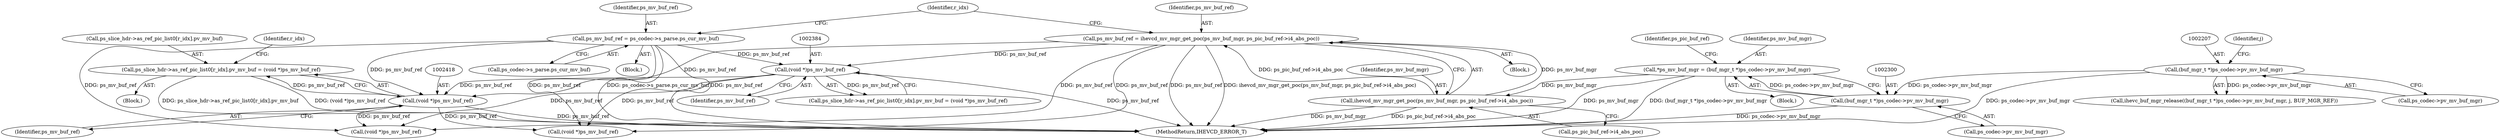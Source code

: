 digraph "0_Android_7c9be319a279654e55a6d757265f88c61a16a4d5@array" {
"1002409" [label="(Call,ps_slice_hdr->as_ref_pic_list0[r_idx].pv_mv_buf = (void *)ps_mv_buf_ref)"];
"1002417" [label="(Call,(void *)ps_mv_buf_ref)"];
"1002325" [label="(Call,ps_mv_buf_ref = ps_codec->s_parse.ps_cur_mv_buf)"];
"1002334" [label="(Call,ps_mv_buf_ref = ihevcd_mv_mgr_get_poc(ps_mv_buf_mgr, ps_pic_buf_ref->i4_abs_poc))"];
"1002336" [label="(Call,ihevcd_mv_mgr_get_poc(ps_mv_buf_mgr, ps_pic_buf_ref->i4_abs_poc))"];
"1002297" [label="(Call,*ps_mv_buf_mgr = (buf_mgr_t *)ps_codec->pv_mv_buf_mgr)"];
"1002299" [label="(Call,(buf_mgr_t *)ps_codec->pv_mv_buf_mgr)"];
"1002206" [label="(Call,(buf_mgr_t *)ps_codec->pv_mv_buf_mgr)"];
"1002383" [label="(Call,(void *)ps_mv_buf_ref)"];
"1002305" [label="(Identifier,ps_pic_buf_ref)"];
"1002383" [label="(Call,(void *)ps_mv_buf_ref)"];
"1002325" [label="(Call,ps_mv_buf_ref = ps_codec->s_parse.ps_cur_mv_buf)"];
"1002335" [label="(Identifier,ps_mv_buf_ref)"];
"1002208" [label="(Call,ps_codec->pv_mv_buf_mgr)"];
"1002327" [label="(Call,ps_codec->s_parse.ps_cur_mv_buf)"];
"1002336" [label="(Call,ihevcd_mv_mgr_get_poc(ps_mv_buf_mgr, ps_pic_buf_ref->i4_abs_poc))"];
"1002206" [label="(Call,(buf_mgr_t *)ps_codec->pv_mv_buf_mgr)"];
"1002375" [label="(Call,ps_slice_hdr->as_ref_pic_list0[r_idx].pv_mv_buf = (void *)ps_mv_buf_ref)"];
"1002496" [label="(Call,(void *)ps_mv_buf_ref)"];
"1002334" [label="(Call,ps_mv_buf_ref = ihevcd_mv_mgr_get_poc(ps_mv_buf_mgr, ps_pic_buf_ref->i4_abs_poc))"];
"1002385" [label="(Identifier,ps_mv_buf_ref)"];
"1002396" [label="(Identifier,r_idx)"];
"1002326" [label="(Identifier,ps_mv_buf_ref)"];
"1002297" [label="(Call,*ps_mv_buf_mgr = (buf_mgr_t *)ps_codec->pv_mv_buf_mgr)"];
"1002409" [label="(Call,ps_slice_hdr->as_ref_pic_list0[r_idx].pv_mv_buf = (void *)ps_mv_buf_ref)"];
"1002419" [label="(Identifier,ps_mv_buf_ref)"];
"1002462" [label="(Call,(void *)ps_mv_buf_ref)"];
"1002284" [label="(Block,)"];
"1002410" [label="(Call,ps_slice_hdr->as_ref_pic_list0[r_idx].pv_mv_buf)"];
"1002298" [label="(Identifier,ps_mv_buf_mgr)"];
"1002337" [label="(Identifier,ps_mv_buf_mgr)"];
"1002333" [label="(Block,)"];
"1002205" [label="(Call,ihevc_buf_mgr_release((buf_mgr_t *)ps_codec->pv_mv_buf_mgr, j, BUF_MGR_REF))"];
"1002685" [label="(MethodReturn,IHEVCD_ERROR_T)"];
"1002338" [label="(Call,ps_pic_buf_ref->i4_abs_poc)"];
"1002211" [label="(Identifier,j)"];
"1002299" [label="(Call,(buf_mgr_t *)ps_codec->pv_mv_buf_mgr)"];
"1002343" [label="(Identifier,r_idx)"];
"1002417" [label="(Call,(void *)ps_mv_buf_ref)"];
"1002315" [label="(Block,)"];
"1002397" [label="(Block,)"];
"1002301" [label="(Call,ps_codec->pv_mv_buf_mgr)"];
"1002409" -> "1002397"  [label="AST: "];
"1002409" -> "1002417"  [label="CFG: "];
"1002410" -> "1002409"  [label="AST: "];
"1002417" -> "1002409"  [label="AST: "];
"1002396" -> "1002409"  [label="CFG: "];
"1002409" -> "1002685"  [label="DDG: (void *)ps_mv_buf_ref"];
"1002409" -> "1002685"  [label="DDG: ps_slice_hdr->as_ref_pic_list0[r_idx].pv_mv_buf"];
"1002417" -> "1002409"  [label="DDG: ps_mv_buf_ref"];
"1002417" -> "1002419"  [label="CFG: "];
"1002418" -> "1002417"  [label="AST: "];
"1002419" -> "1002417"  [label="AST: "];
"1002417" -> "1002685"  [label="DDG: ps_mv_buf_ref"];
"1002325" -> "1002417"  [label="DDG: ps_mv_buf_ref"];
"1002334" -> "1002417"  [label="DDG: ps_mv_buf_ref"];
"1002383" -> "1002417"  [label="DDG: ps_mv_buf_ref"];
"1002417" -> "1002462"  [label="DDG: ps_mv_buf_ref"];
"1002417" -> "1002496"  [label="DDG: ps_mv_buf_ref"];
"1002325" -> "1002315"  [label="AST: "];
"1002325" -> "1002327"  [label="CFG: "];
"1002326" -> "1002325"  [label="AST: "];
"1002327" -> "1002325"  [label="AST: "];
"1002343" -> "1002325"  [label="CFG: "];
"1002325" -> "1002685"  [label="DDG: ps_codec->s_parse.ps_cur_mv_buf"];
"1002325" -> "1002685"  [label="DDG: ps_mv_buf_ref"];
"1002325" -> "1002383"  [label="DDG: ps_mv_buf_ref"];
"1002325" -> "1002462"  [label="DDG: ps_mv_buf_ref"];
"1002325" -> "1002496"  [label="DDG: ps_mv_buf_ref"];
"1002334" -> "1002333"  [label="AST: "];
"1002334" -> "1002336"  [label="CFG: "];
"1002335" -> "1002334"  [label="AST: "];
"1002336" -> "1002334"  [label="AST: "];
"1002343" -> "1002334"  [label="CFG: "];
"1002334" -> "1002685"  [label="DDG: ihevcd_mv_mgr_get_poc(ps_mv_buf_mgr, ps_pic_buf_ref->i4_abs_poc)"];
"1002334" -> "1002685"  [label="DDG: ps_mv_buf_ref"];
"1002336" -> "1002334"  [label="DDG: ps_mv_buf_mgr"];
"1002336" -> "1002334"  [label="DDG: ps_pic_buf_ref->i4_abs_poc"];
"1002334" -> "1002383"  [label="DDG: ps_mv_buf_ref"];
"1002334" -> "1002462"  [label="DDG: ps_mv_buf_ref"];
"1002334" -> "1002496"  [label="DDG: ps_mv_buf_ref"];
"1002336" -> "1002338"  [label="CFG: "];
"1002337" -> "1002336"  [label="AST: "];
"1002338" -> "1002336"  [label="AST: "];
"1002336" -> "1002685"  [label="DDG: ps_mv_buf_mgr"];
"1002336" -> "1002685"  [label="DDG: ps_pic_buf_ref->i4_abs_poc"];
"1002297" -> "1002336"  [label="DDG: ps_mv_buf_mgr"];
"1002297" -> "1002284"  [label="AST: "];
"1002297" -> "1002299"  [label="CFG: "];
"1002298" -> "1002297"  [label="AST: "];
"1002299" -> "1002297"  [label="AST: "];
"1002305" -> "1002297"  [label="CFG: "];
"1002297" -> "1002685"  [label="DDG: ps_mv_buf_mgr"];
"1002297" -> "1002685"  [label="DDG: (buf_mgr_t *)ps_codec->pv_mv_buf_mgr"];
"1002299" -> "1002297"  [label="DDG: ps_codec->pv_mv_buf_mgr"];
"1002299" -> "1002301"  [label="CFG: "];
"1002300" -> "1002299"  [label="AST: "];
"1002301" -> "1002299"  [label="AST: "];
"1002299" -> "1002685"  [label="DDG: ps_codec->pv_mv_buf_mgr"];
"1002206" -> "1002299"  [label="DDG: ps_codec->pv_mv_buf_mgr"];
"1002206" -> "1002205"  [label="AST: "];
"1002206" -> "1002208"  [label="CFG: "];
"1002207" -> "1002206"  [label="AST: "];
"1002208" -> "1002206"  [label="AST: "];
"1002211" -> "1002206"  [label="CFG: "];
"1002206" -> "1002685"  [label="DDG: ps_codec->pv_mv_buf_mgr"];
"1002206" -> "1002205"  [label="DDG: ps_codec->pv_mv_buf_mgr"];
"1002383" -> "1002375"  [label="AST: "];
"1002383" -> "1002385"  [label="CFG: "];
"1002384" -> "1002383"  [label="AST: "];
"1002385" -> "1002383"  [label="AST: "];
"1002375" -> "1002383"  [label="CFG: "];
"1002383" -> "1002685"  [label="DDG: ps_mv_buf_ref"];
"1002383" -> "1002375"  [label="DDG: ps_mv_buf_ref"];
"1002383" -> "1002462"  [label="DDG: ps_mv_buf_ref"];
"1002383" -> "1002496"  [label="DDG: ps_mv_buf_ref"];
}

